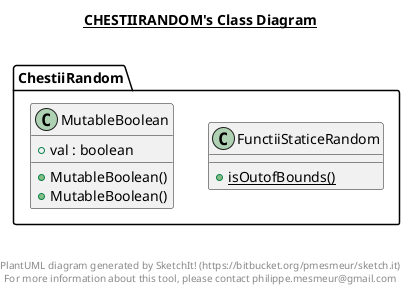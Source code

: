 @startuml

title __CHESTIIRANDOM's Class Diagram__\n

  namespace ChestiiRandom {
    class ChestiiRandom.FunctiiStaticeRandom {
        {static} + isOutofBounds()
    }
  }
  

  namespace ChestiiRandom {
    class ChestiiRandom.MutableBoolean {
        + val : boolean
        + MutableBoolean()
        + MutableBoolean()
    }
  }
  



right footer


PlantUML diagram generated by SketchIt! (https://bitbucket.org/pmesmeur/sketch.it)
For more information about this tool, please contact philippe.mesmeur@gmail.com
endfooter

@enduml
